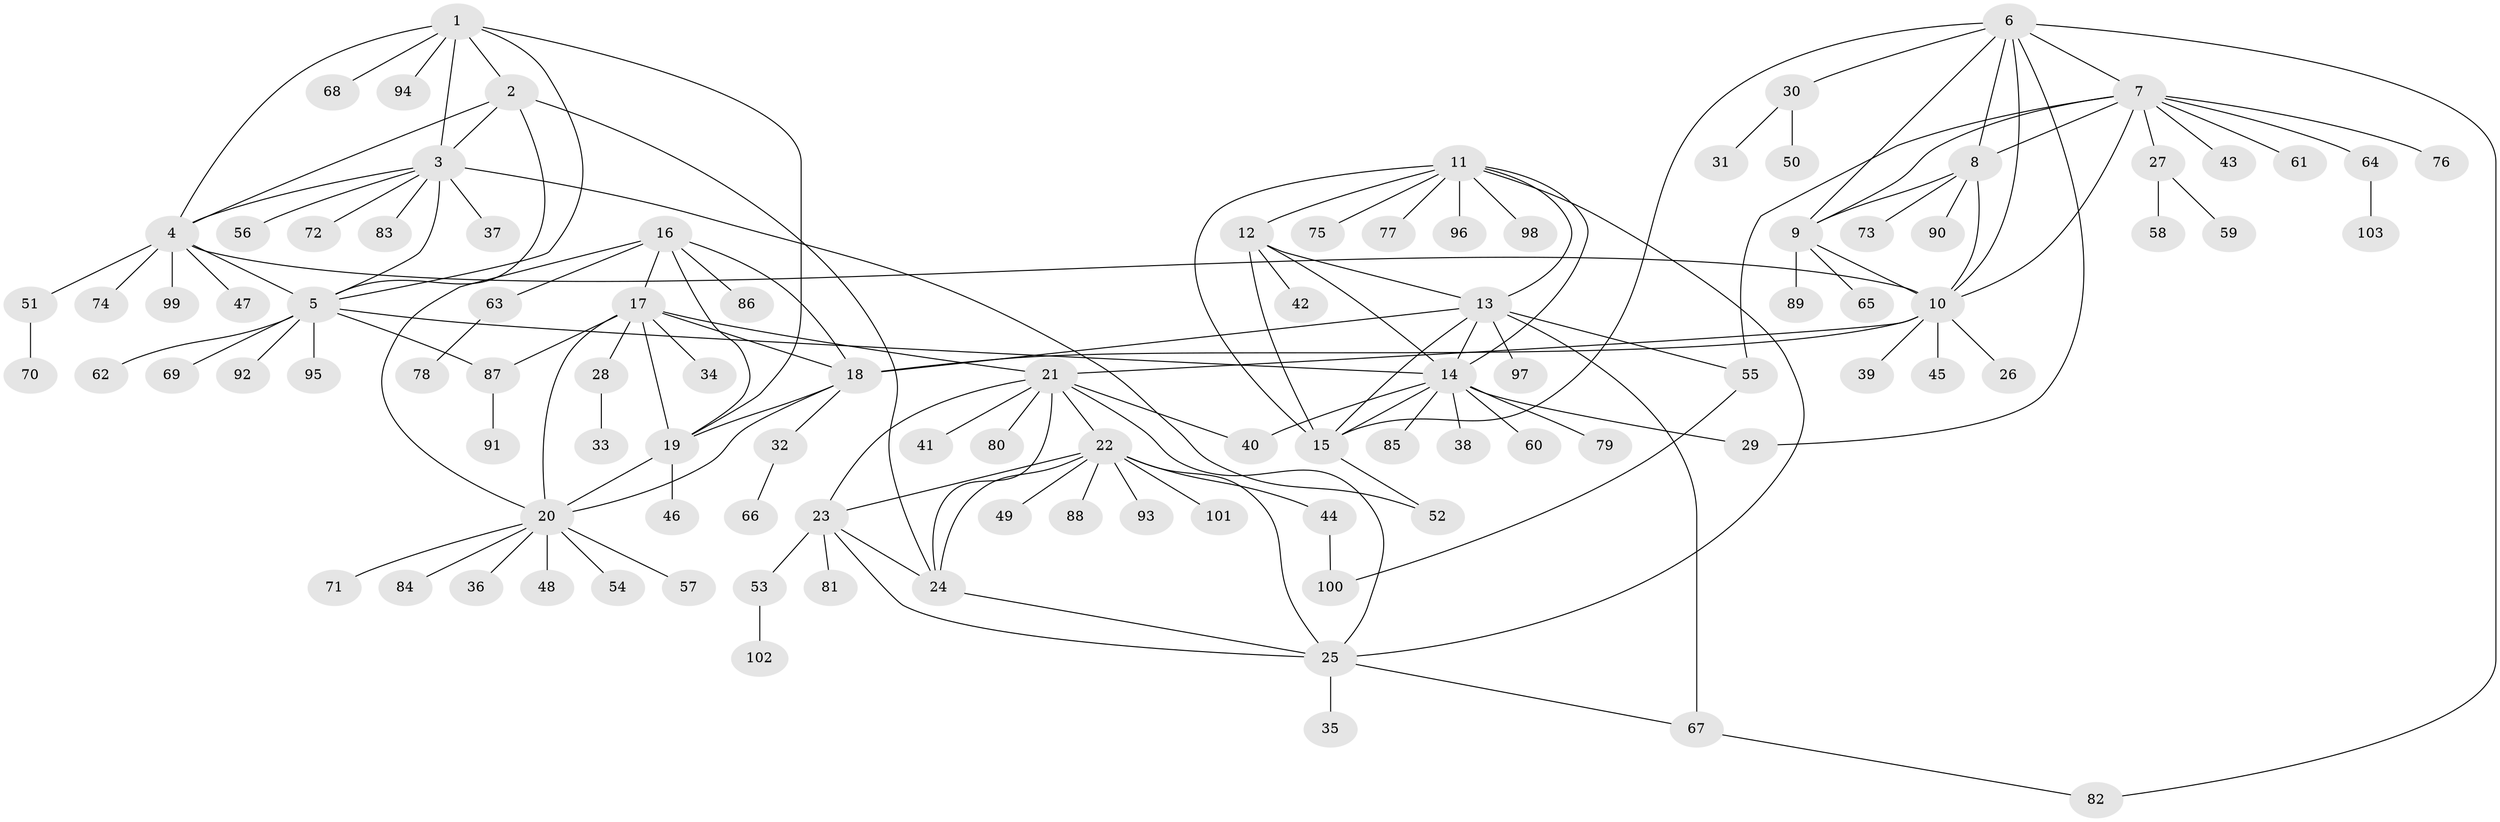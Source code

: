 // Generated by graph-tools (version 1.1) at 2025/37/03/09/25 02:37:15]
// undirected, 103 vertices, 146 edges
graph export_dot {
graph [start="1"]
  node [color=gray90,style=filled];
  1;
  2;
  3;
  4;
  5;
  6;
  7;
  8;
  9;
  10;
  11;
  12;
  13;
  14;
  15;
  16;
  17;
  18;
  19;
  20;
  21;
  22;
  23;
  24;
  25;
  26;
  27;
  28;
  29;
  30;
  31;
  32;
  33;
  34;
  35;
  36;
  37;
  38;
  39;
  40;
  41;
  42;
  43;
  44;
  45;
  46;
  47;
  48;
  49;
  50;
  51;
  52;
  53;
  54;
  55;
  56;
  57;
  58;
  59;
  60;
  61;
  62;
  63;
  64;
  65;
  66;
  67;
  68;
  69;
  70;
  71;
  72;
  73;
  74;
  75;
  76;
  77;
  78;
  79;
  80;
  81;
  82;
  83;
  84;
  85;
  86;
  87;
  88;
  89;
  90;
  91;
  92;
  93;
  94;
  95;
  96;
  97;
  98;
  99;
  100;
  101;
  102;
  103;
  1 -- 2;
  1 -- 3;
  1 -- 4;
  1 -- 5;
  1 -- 19;
  1 -- 68;
  1 -- 94;
  2 -- 3;
  2 -- 4;
  2 -- 5;
  2 -- 24;
  3 -- 4;
  3 -- 5;
  3 -- 37;
  3 -- 52;
  3 -- 56;
  3 -- 72;
  3 -- 83;
  4 -- 5;
  4 -- 10;
  4 -- 47;
  4 -- 51;
  4 -- 74;
  4 -- 99;
  5 -- 14;
  5 -- 62;
  5 -- 69;
  5 -- 87;
  5 -- 92;
  5 -- 95;
  6 -- 7;
  6 -- 8;
  6 -- 9;
  6 -- 10;
  6 -- 15;
  6 -- 29;
  6 -- 30;
  6 -- 82;
  7 -- 8;
  7 -- 9;
  7 -- 10;
  7 -- 27;
  7 -- 43;
  7 -- 55;
  7 -- 61;
  7 -- 64;
  7 -- 76;
  8 -- 9;
  8 -- 10;
  8 -- 73;
  8 -- 90;
  9 -- 10;
  9 -- 65;
  9 -- 89;
  10 -- 18;
  10 -- 21;
  10 -- 26;
  10 -- 39;
  10 -- 45;
  11 -- 12;
  11 -- 13;
  11 -- 14;
  11 -- 15;
  11 -- 25;
  11 -- 75;
  11 -- 77;
  11 -- 96;
  11 -- 98;
  12 -- 13;
  12 -- 14;
  12 -- 15;
  12 -- 42;
  13 -- 14;
  13 -- 15;
  13 -- 18;
  13 -- 55;
  13 -- 67;
  13 -- 97;
  14 -- 15;
  14 -- 29;
  14 -- 38;
  14 -- 40;
  14 -- 60;
  14 -- 79;
  14 -- 85;
  15 -- 52;
  16 -- 17;
  16 -- 18;
  16 -- 19;
  16 -- 20;
  16 -- 63;
  16 -- 86;
  17 -- 18;
  17 -- 19;
  17 -- 20;
  17 -- 21;
  17 -- 28;
  17 -- 34;
  17 -- 87;
  18 -- 19;
  18 -- 20;
  18 -- 32;
  19 -- 20;
  19 -- 46;
  20 -- 36;
  20 -- 48;
  20 -- 54;
  20 -- 57;
  20 -- 71;
  20 -- 84;
  21 -- 22;
  21 -- 23;
  21 -- 24;
  21 -- 25;
  21 -- 40;
  21 -- 41;
  21 -- 80;
  22 -- 23;
  22 -- 24;
  22 -- 25;
  22 -- 44;
  22 -- 49;
  22 -- 88;
  22 -- 93;
  22 -- 101;
  23 -- 24;
  23 -- 25;
  23 -- 53;
  23 -- 81;
  24 -- 25;
  25 -- 35;
  25 -- 67;
  27 -- 58;
  27 -- 59;
  28 -- 33;
  30 -- 31;
  30 -- 50;
  32 -- 66;
  44 -- 100;
  51 -- 70;
  53 -- 102;
  55 -- 100;
  63 -- 78;
  64 -- 103;
  67 -- 82;
  87 -- 91;
}
